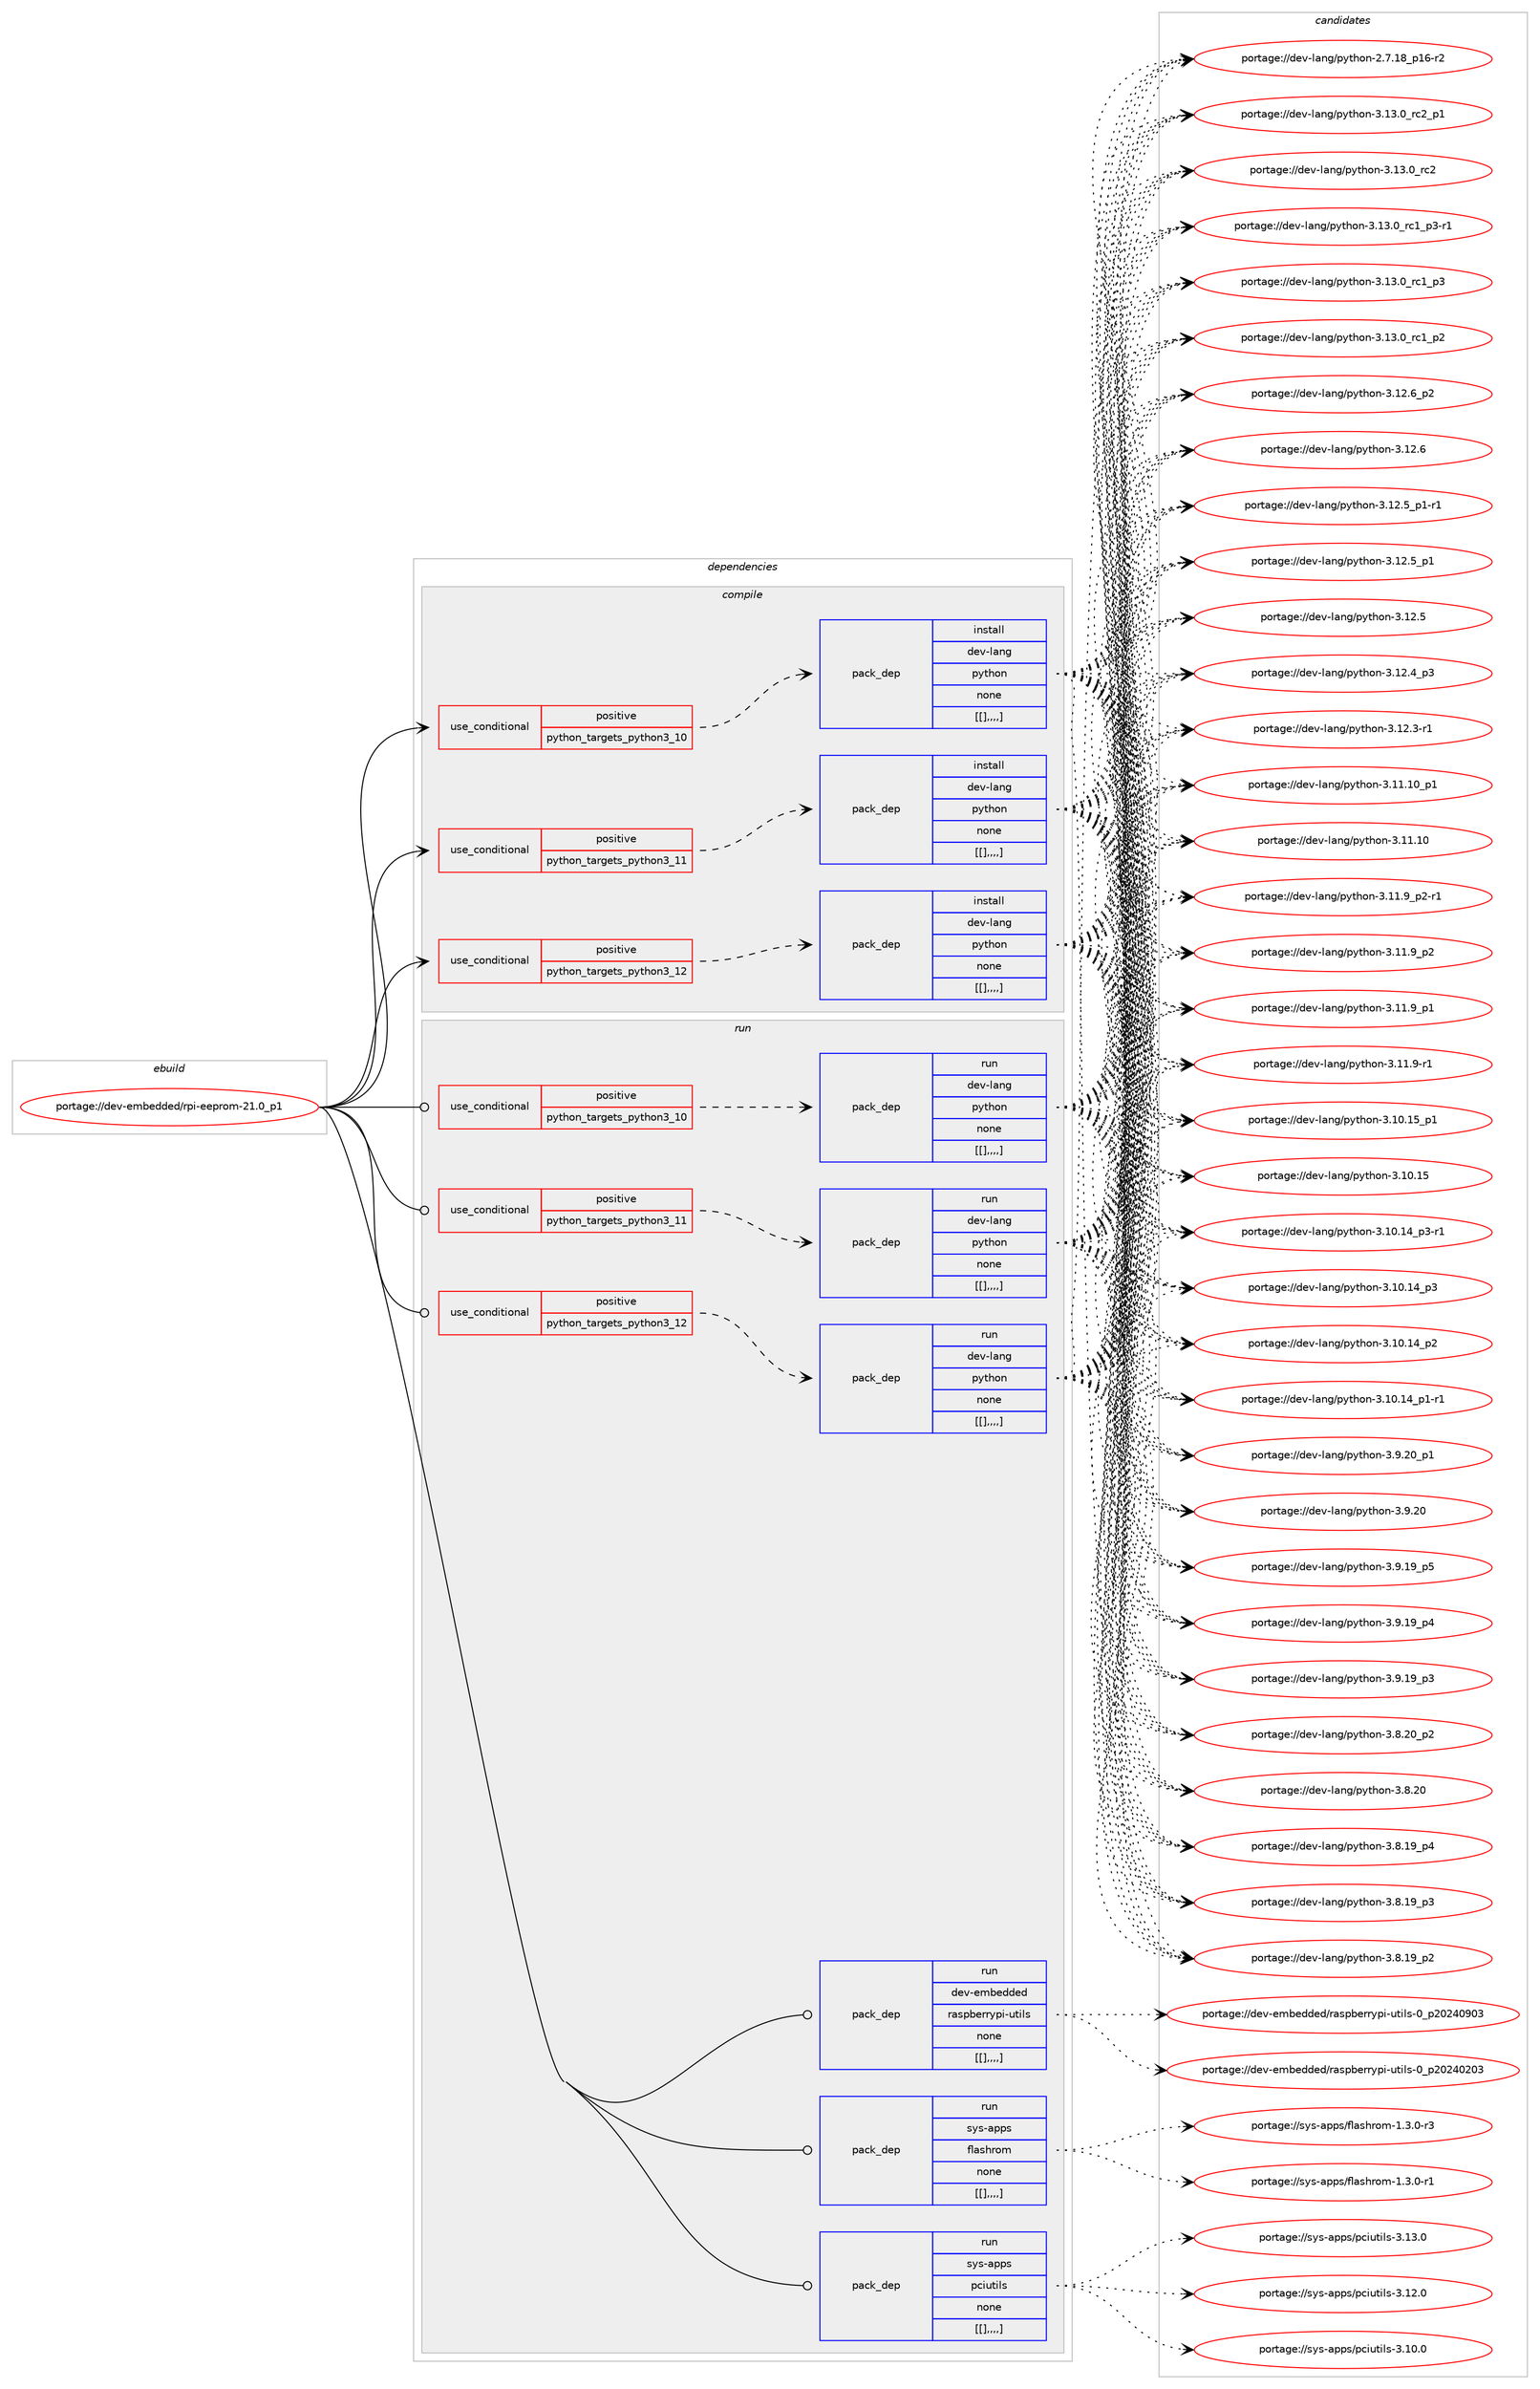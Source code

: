 digraph prolog {

# *************
# Graph options
# *************

newrank=true;
concentrate=true;
compound=true;
graph [rankdir=LR,fontname=Helvetica,fontsize=10,ranksep=1.5];#, ranksep=2.5, nodesep=0.2];
edge  [arrowhead=vee];
node  [fontname=Helvetica,fontsize=10];

# **********
# The ebuild
# **********

subgraph cluster_leftcol {
color=gray;
label=<<i>ebuild</i>>;
id [label="portage://dev-embedded/rpi-eeprom-21.0_p1", color=red, width=4, href="../dev-embedded/rpi-eeprom-21.0_p1.svg"];
}

# ****************
# The dependencies
# ****************

subgraph cluster_midcol {
color=gray;
label=<<i>dependencies</i>>;
subgraph cluster_compile {
fillcolor="#eeeeee";
style=filled;
label=<<i>compile</i>>;
subgraph cond20198 {
dependency74151 [label=<<TABLE BORDER="0" CELLBORDER="1" CELLSPACING="0" CELLPADDING="4"><TR><TD ROWSPAN="3" CELLPADDING="10">use_conditional</TD></TR><TR><TD>positive</TD></TR><TR><TD>python_targets_python3_10</TD></TR></TABLE>>, shape=none, color=red];
subgraph pack53009 {
dependency74152 [label=<<TABLE BORDER="0" CELLBORDER="1" CELLSPACING="0" CELLPADDING="4" WIDTH="220"><TR><TD ROWSPAN="6" CELLPADDING="30">pack_dep</TD></TR><TR><TD WIDTH="110">install</TD></TR><TR><TD>dev-lang</TD></TR><TR><TD>python</TD></TR><TR><TD>none</TD></TR><TR><TD>[[],,,,]</TD></TR></TABLE>>, shape=none, color=blue];
}
dependency74151:e -> dependency74152:w [weight=20,style="dashed",arrowhead="vee"];
}
id:e -> dependency74151:w [weight=20,style="solid",arrowhead="vee"];
subgraph cond20199 {
dependency74153 [label=<<TABLE BORDER="0" CELLBORDER="1" CELLSPACING="0" CELLPADDING="4"><TR><TD ROWSPAN="3" CELLPADDING="10">use_conditional</TD></TR><TR><TD>positive</TD></TR><TR><TD>python_targets_python3_11</TD></TR></TABLE>>, shape=none, color=red];
subgraph pack53010 {
dependency74154 [label=<<TABLE BORDER="0" CELLBORDER="1" CELLSPACING="0" CELLPADDING="4" WIDTH="220"><TR><TD ROWSPAN="6" CELLPADDING="30">pack_dep</TD></TR><TR><TD WIDTH="110">install</TD></TR><TR><TD>dev-lang</TD></TR><TR><TD>python</TD></TR><TR><TD>none</TD></TR><TR><TD>[[],,,,]</TD></TR></TABLE>>, shape=none, color=blue];
}
dependency74153:e -> dependency74154:w [weight=20,style="dashed",arrowhead="vee"];
}
id:e -> dependency74153:w [weight=20,style="solid",arrowhead="vee"];
subgraph cond20200 {
dependency74155 [label=<<TABLE BORDER="0" CELLBORDER="1" CELLSPACING="0" CELLPADDING="4"><TR><TD ROWSPAN="3" CELLPADDING="10">use_conditional</TD></TR><TR><TD>positive</TD></TR><TR><TD>python_targets_python3_12</TD></TR></TABLE>>, shape=none, color=red];
subgraph pack53011 {
dependency74156 [label=<<TABLE BORDER="0" CELLBORDER="1" CELLSPACING="0" CELLPADDING="4" WIDTH="220"><TR><TD ROWSPAN="6" CELLPADDING="30">pack_dep</TD></TR><TR><TD WIDTH="110">install</TD></TR><TR><TD>dev-lang</TD></TR><TR><TD>python</TD></TR><TR><TD>none</TD></TR><TR><TD>[[],,,,]</TD></TR></TABLE>>, shape=none, color=blue];
}
dependency74155:e -> dependency74156:w [weight=20,style="dashed",arrowhead="vee"];
}
id:e -> dependency74155:w [weight=20,style="solid",arrowhead="vee"];
}
subgraph cluster_compileandrun {
fillcolor="#eeeeee";
style=filled;
label=<<i>compile and run</i>>;
}
subgraph cluster_run {
fillcolor="#eeeeee";
style=filled;
label=<<i>run</i>>;
subgraph cond20201 {
dependency74157 [label=<<TABLE BORDER="0" CELLBORDER="1" CELLSPACING="0" CELLPADDING="4"><TR><TD ROWSPAN="3" CELLPADDING="10">use_conditional</TD></TR><TR><TD>positive</TD></TR><TR><TD>python_targets_python3_10</TD></TR></TABLE>>, shape=none, color=red];
subgraph pack53012 {
dependency74158 [label=<<TABLE BORDER="0" CELLBORDER="1" CELLSPACING="0" CELLPADDING="4" WIDTH="220"><TR><TD ROWSPAN="6" CELLPADDING="30">pack_dep</TD></TR><TR><TD WIDTH="110">run</TD></TR><TR><TD>dev-lang</TD></TR><TR><TD>python</TD></TR><TR><TD>none</TD></TR><TR><TD>[[],,,,]</TD></TR></TABLE>>, shape=none, color=blue];
}
dependency74157:e -> dependency74158:w [weight=20,style="dashed",arrowhead="vee"];
}
id:e -> dependency74157:w [weight=20,style="solid",arrowhead="odot"];
subgraph cond20202 {
dependency74159 [label=<<TABLE BORDER="0" CELLBORDER="1" CELLSPACING="0" CELLPADDING="4"><TR><TD ROWSPAN="3" CELLPADDING="10">use_conditional</TD></TR><TR><TD>positive</TD></TR><TR><TD>python_targets_python3_11</TD></TR></TABLE>>, shape=none, color=red];
subgraph pack53013 {
dependency74160 [label=<<TABLE BORDER="0" CELLBORDER="1" CELLSPACING="0" CELLPADDING="4" WIDTH="220"><TR><TD ROWSPAN="6" CELLPADDING="30">pack_dep</TD></TR><TR><TD WIDTH="110">run</TD></TR><TR><TD>dev-lang</TD></TR><TR><TD>python</TD></TR><TR><TD>none</TD></TR><TR><TD>[[],,,,]</TD></TR></TABLE>>, shape=none, color=blue];
}
dependency74159:e -> dependency74160:w [weight=20,style="dashed",arrowhead="vee"];
}
id:e -> dependency74159:w [weight=20,style="solid",arrowhead="odot"];
subgraph cond20203 {
dependency74161 [label=<<TABLE BORDER="0" CELLBORDER="1" CELLSPACING="0" CELLPADDING="4"><TR><TD ROWSPAN="3" CELLPADDING="10">use_conditional</TD></TR><TR><TD>positive</TD></TR><TR><TD>python_targets_python3_12</TD></TR></TABLE>>, shape=none, color=red];
subgraph pack53014 {
dependency74162 [label=<<TABLE BORDER="0" CELLBORDER="1" CELLSPACING="0" CELLPADDING="4" WIDTH="220"><TR><TD ROWSPAN="6" CELLPADDING="30">pack_dep</TD></TR><TR><TD WIDTH="110">run</TD></TR><TR><TD>dev-lang</TD></TR><TR><TD>python</TD></TR><TR><TD>none</TD></TR><TR><TD>[[],,,,]</TD></TR></TABLE>>, shape=none, color=blue];
}
dependency74161:e -> dependency74162:w [weight=20,style="dashed",arrowhead="vee"];
}
id:e -> dependency74161:w [weight=20,style="solid",arrowhead="odot"];
subgraph pack53015 {
dependency74163 [label=<<TABLE BORDER="0" CELLBORDER="1" CELLSPACING="0" CELLPADDING="4" WIDTH="220"><TR><TD ROWSPAN="6" CELLPADDING="30">pack_dep</TD></TR><TR><TD WIDTH="110">run</TD></TR><TR><TD>dev-embedded</TD></TR><TR><TD>raspberrypi-utils</TD></TR><TR><TD>none</TD></TR><TR><TD>[[],,,,]</TD></TR></TABLE>>, shape=none, color=blue];
}
id:e -> dependency74163:w [weight=20,style="solid",arrowhead="odot"];
subgraph pack53016 {
dependency74164 [label=<<TABLE BORDER="0" CELLBORDER="1" CELLSPACING="0" CELLPADDING="4" WIDTH="220"><TR><TD ROWSPAN="6" CELLPADDING="30">pack_dep</TD></TR><TR><TD WIDTH="110">run</TD></TR><TR><TD>sys-apps</TD></TR><TR><TD>flashrom</TD></TR><TR><TD>none</TD></TR><TR><TD>[[],,,,]</TD></TR></TABLE>>, shape=none, color=blue];
}
id:e -> dependency74164:w [weight=20,style="solid",arrowhead="odot"];
subgraph pack53017 {
dependency74165 [label=<<TABLE BORDER="0" CELLBORDER="1" CELLSPACING="0" CELLPADDING="4" WIDTH="220"><TR><TD ROWSPAN="6" CELLPADDING="30">pack_dep</TD></TR><TR><TD WIDTH="110">run</TD></TR><TR><TD>sys-apps</TD></TR><TR><TD>pciutils</TD></TR><TR><TD>none</TD></TR><TR><TD>[[],,,,]</TD></TR></TABLE>>, shape=none, color=blue];
}
id:e -> dependency74165:w [weight=20,style="solid",arrowhead="odot"];
}
}

# **************
# The candidates
# **************

subgraph cluster_choices {
rank=same;
color=gray;
label=<<i>candidates</i>>;

subgraph choice53009 {
color=black;
nodesep=1;
choice100101118451089711010347112121116104111110455146495146489511499509511249 [label="portage://dev-lang/python-3.13.0_rc2_p1", color=red, width=4,href="../dev-lang/python-3.13.0_rc2_p1.svg"];
choice10010111845108971101034711212111610411111045514649514648951149950 [label="portage://dev-lang/python-3.13.0_rc2", color=red, width=4,href="../dev-lang/python-3.13.0_rc2.svg"];
choice1001011184510897110103471121211161041111104551464951464895114994995112514511449 [label="portage://dev-lang/python-3.13.0_rc1_p3-r1", color=red, width=4,href="../dev-lang/python-3.13.0_rc1_p3-r1.svg"];
choice100101118451089711010347112121116104111110455146495146489511499499511251 [label="portage://dev-lang/python-3.13.0_rc1_p3", color=red, width=4,href="../dev-lang/python-3.13.0_rc1_p3.svg"];
choice100101118451089711010347112121116104111110455146495146489511499499511250 [label="portage://dev-lang/python-3.13.0_rc1_p2", color=red, width=4,href="../dev-lang/python-3.13.0_rc1_p2.svg"];
choice100101118451089711010347112121116104111110455146495046549511250 [label="portage://dev-lang/python-3.12.6_p2", color=red, width=4,href="../dev-lang/python-3.12.6_p2.svg"];
choice10010111845108971101034711212111610411111045514649504654 [label="portage://dev-lang/python-3.12.6", color=red, width=4,href="../dev-lang/python-3.12.6.svg"];
choice1001011184510897110103471121211161041111104551464950465395112494511449 [label="portage://dev-lang/python-3.12.5_p1-r1", color=red, width=4,href="../dev-lang/python-3.12.5_p1-r1.svg"];
choice100101118451089711010347112121116104111110455146495046539511249 [label="portage://dev-lang/python-3.12.5_p1", color=red, width=4,href="../dev-lang/python-3.12.5_p1.svg"];
choice10010111845108971101034711212111610411111045514649504653 [label="portage://dev-lang/python-3.12.5", color=red, width=4,href="../dev-lang/python-3.12.5.svg"];
choice100101118451089711010347112121116104111110455146495046529511251 [label="portage://dev-lang/python-3.12.4_p3", color=red, width=4,href="../dev-lang/python-3.12.4_p3.svg"];
choice100101118451089711010347112121116104111110455146495046514511449 [label="portage://dev-lang/python-3.12.3-r1", color=red, width=4,href="../dev-lang/python-3.12.3-r1.svg"];
choice10010111845108971101034711212111610411111045514649494649489511249 [label="portage://dev-lang/python-3.11.10_p1", color=red, width=4,href="../dev-lang/python-3.11.10_p1.svg"];
choice1001011184510897110103471121211161041111104551464949464948 [label="portage://dev-lang/python-3.11.10", color=red, width=4,href="../dev-lang/python-3.11.10.svg"];
choice1001011184510897110103471121211161041111104551464949465795112504511449 [label="portage://dev-lang/python-3.11.9_p2-r1", color=red, width=4,href="../dev-lang/python-3.11.9_p2-r1.svg"];
choice100101118451089711010347112121116104111110455146494946579511250 [label="portage://dev-lang/python-3.11.9_p2", color=red, width=4,href="../dev-lang/python-3.11.9_p2.svg"];
choice100101118451089711010347112121116104111110455146494946579511249 [label="portage://dev-lang/python-3.11.9_p1", color=red, width=4,href="../dev-lang/python-3.11.9_p1.svg"];
choice100101118451089711010347112121116104111110455146494946574511449 [label="portage://dev-lang/python-3.11.9-r1", color=red, width=4,href="../dev-lang/python-3.11.9-r1.svg"];
choice10010111845108971101034711212111610411111045514649484649539511249 [label="portage://dev-lang/python-3.10.15_p1", color=red, width=4,href="../dev-lang/python-3.10.15_p1.svg"];
choice1001011184510897110103471121211161041111104551464948464953 [label="portage://dev-lang/python-3.10.15", color=red, width=4,href="../dev-lang/python-3.10.15.svg"];
choice100101118451089711010347112121116104111110455146494846495295112514511449 [label="portage://dev-lang/python-3.10.14_p3-r1", color=red, width=4,href="../dev-lang/python-3.10.14_p3-r1.svg"];
choice10010111845108971101034711212111610411111045514649484649529511251 [label="portage://dev-lang/python-3.10.14_p3", color=red, width=4,href="../dev-lang/python-3.10.14_p3.svg"];
choice10010111845108971101034711212111610411111045514649484649529511250 [label="portage://dev-lang/python-3.10.14_p2", color=red, width=4,href="../dev-lang/python-3.10.14_p2.svg"];
choice100101118451089711010347112121116104111110455146494846495295112494511449 [label="portage://dev-lang/python-3.10.14_p1-r1", color=red, width=4,href="../dev-lang/python-3.10.14_p1-r1.svg"];
choice100101118451089711010347112121116104111110455146574650489511249 [label="portage://dev-lang/python-3.9.20_p1", color=red, width=4,href="../dev-lang/python-3.9.20_p1.svg"];
choice10010111845108971101034711212111610411111045514657465048 [label="portage://dev-lang/python-3.9.20", color=red, width=4,href="../dev-lang/python-3.9.20.svg"];
choice100101118451089711010347112121116104111110455146574649579511253 [label="portage://dev-lang/python-3.9.19_p5", color=red, width=4,href="../dev-lang/python-3.9.19_p5.svg"];
choice100101118451089711010347112121116104111110455146574649579511252 [label="portage://dev-lang/python-3.9.19_p4", color=red, width=4,href="../dev-lang/python-3.9.19_p4.svg"];
choice100101118451089711010347112121116104111110455146574649579511251 [label="portage://dev-lang/python-3.9.19_p3", color=red, width=4,href="../dev-lang/python-3.9.19_p3.svg"];
choice100101118451089711010347112121116104111110455146564650489511250 [label="portage://dev-lang/python-3.8.20_p2", color=red, width=4,href="../dev-lang/python-3.8.20_p2.svg"];
choice10010111845108971101034711212111610411111045514656465048 [label="portage://dev-lang/python-3.8.20", color=red, width=4,href="../dev-lang/python-3.8.20.svg"];
choice100101118451089711010347112121116104111110455146564649579511252 [label="portage://dev-lang/python-3.8.19_p4", color=red, width=4,href="../dev-lang/python-3.8.19_p4.svg"];
choice100101118451089711010347112121116104111110455146564649579511251 [label="portage://dev-lang/python-3.8.19_p3", color=red, width=4,href="../dev-lang/python-3.8.19_p3.svg"];
choice100101118451089711010347112121116104111110455146564649579511250 [label="portage://dev-lang/python-3.8.19_p2", color=red, width=4,href="../dev-lang/python-3.8.19_p2.svg"];
choice100101118451089711010347112121116104111110455046554649569511249544511450 [label="portage://dev-lang/python-2.7.18_p16-r2", color=red, width=4,href="../dev-lang/python-2.7.18_p16-r2.svg"];
dependency74152:e -> choice100101118451089711010347112121116104111110455146495146489511499509511249:w [style=dotted,weight="100"];
dependency74152:e -> choice10010111845108971101034711212111610411111045514649514648951149950:w [style=dotted,weight="100"];
dependency74152:e -> choice1001011184510897110103471121211161041111104551464951464895114994995112514511449:w [style=dotted,weight="100"];
dependency74152:e -> choice100101118451089711010347112121116104111110455146495146489511499499511251:w [style=dotted,weight="100"];
dependency74152:e -> choice100101118451089711010347112121116104111110455146495146489511499499511250:w [style=dotted,weight="100"];
dependency74152:e -> choice100101118451089711010347112121116104111110455146495046549511250:w [style=dotted,weight="100"];
dependency74152:e -> choice10010111845108971101034711212111610411111045514649504654:w [style=dotted,weight="100"];
dependency74152:e -> choice1001011184510897110103471121211161041111104551464950465395112494511449:w [style=dotted,weight="100"];
dependency74152:e -> choice100101118451089711010347112121116104111110455146495046539511249:w [style=dotted,weight="100"];
dependency74152:e -> choice10010111845108971101034711212111610411111045514649504653:w [style=dotted,weight="100"];
dependency74152:e -> choice100101118451089711010347112121116104111110455146495046529511251:w [style=dotted,weight="100"];
dependency74152:e -> choice100101118451089711010347112121116104111110455146495046514511449:w [style=dotted,weight="100"];
dependency74152:e -> choice10010111845108971101034711212111610411111045514649494649489511249:w [style=dotted,weight="100"];
dependency74152:e -> choice1001011184510897110103471121211161041111104551464949464948:w [style=dotted,weight="100"];
dependency74152:e -> choice1001011184510897110103471121211161041111104551464949465795112504511449:w [style=dotted,weight="100"];
dependency74152:e -> choice100101118451089711010347112121116104111110455146494946579511250:w [style=dotted,weight="100"];
dependency74152:e -> choice100101118451089711010347112121116104111110455146494946579511249:w [style=dotted,weight="100"];
dependency74152:e -> choice100101118451089711010347112121116104111110455146494946574511449:w [style=dotted,weight="100"];
dependency74152:e -> choice10010111845108971101034711212111610411111045514649484649539511249:w [style=dotted,weight="100"];
dependency74152:e -> choice1001011184510897110103471121211161041111104551464948464953:w [style=dotted,weight="100"];
dependency74152:e -> choice100101118451089711010347112121116104111110455146494846495295112514511449:w [style=dotted,weight="100"];
dependency74152:e -> choice10010111845108971101034711212111610411111045514649484649529511251:w [style=dotted,weight="100"];
dependency74152:e -> choice10010111845108971101034711212111610411111045514649484649529511250:w [style=dotted,weight="100"];
dependency74152:e -> choice100101118451089711010347112121116104111110455146494846495295112494511449:w [style=dotted,weight="100"];
dependency74152:e -> choice100101118451089711010347112121116104111110455146574650489511249:w [style=dotted,weight="100"];
dependency74152:e -> choice10010111845108971101034711212111610411111045514657465048:w [style=dotted,weight="100"];
dependency74152:e -> choice100101118451089711010347112121116104111110455146574649579511253:w [style=dotted,weight="100"];
dependency74152:e -> choice100101118451089711010347112121116104111110455146574649579511252:w [style=dotted,weight="100"];
dependency74152:e -> choice100101118451089711010347112121116104111110455146574649579511251:w [style=dotted,weight="100"];
dependency74152:e -> choice100101118451089711010347112121116104111110455146564650489511250:w [style=dotted,weight="100"];
dependency74152:e -> choice10010111845108971101034711212111610411111045514656465048:w [style=dotted,weight="100"];
dependency74152:e -> choice100101118451089711010347112121116104111110455146564649579511252:w [style=dotted,weight="100"];
dependency74152:e -> choice100101118451089711010347112121116104111110455146564649579511251:w [style=dotted,weight="100"];
dependency74152:e -> choice100101118451089711010347112121116104111110455146564649579511250:w [style=dotted,weight="100"];
dependency74152:e -> choice100101118451089711010347112121116104111110455046554649569511249544511450:w [style=dotted,weight="100"];
}
subgraph choice53010 {
color=black;
nodesep=1;
choice100101118451089711010347112121116104111110455146495146489511499509511249 [label="portage://dev-lang/python-3.13.0_rc2_p1", color=red, width=4,href="../dev-lang/python-3.13.0_rc2_p1.svg"];
choice10010111845108971101034711212111610411111045514649514648951149950 [label="portage://dev-lang/python-3.13.0_rc2", color=red, width=4,href="../dev-lang/python-3.13.0_rc2.svg"];
choice1001011184510897110103471121211161041111104551464951464895114994995112514511449 [label="portage://dev-lang/python-3.13.0_rc1_p3-r1", color=red, width=4,href="../dev-lang/python-3.13.0_rc1_p3-r1.svg"];
choice100101118451089711010347112121116104111110455146495146489511499499511251 [label="portage://dev-lang/python-3.13.0_rc1_p3", color=red, width=4,href="../dev-lang/python-3.13.0_rc1_p3.svg"];
choice100101118451089711010347112121116104111110455146495146489511499499511250 [label="portage://dev-lang/python-3.13.0_rc1_p2", color=red, width=4,href="../dev-lang/python-3.13.0_rc1_p2.svg"];
choice100101118451089711010347112121116104111110455146495046549511250 [label="portage://dev-lang/python-3.12.6_p2", color=red, width=4,href="../dev-lang/python-3.12.6_p2.svg"];
choice10010111845108971101034711212111610411111045514649504654 [label="portage://dev-lang/python-3.12.6", color=red, width=4,href="../dev-lang/python-3.12.6.svg"];
choice1001011184510897110103471121211161041111104551464950465395112494511449 [label="portage://dev-lang/python-3.12.5_p1-r1", color=red, width=4,href="../dev-lang/python-3.12.5_p1-r1.svg"];
choice100101118451089711010347112121116104111110455146495046539511249 [label="portage://dev-lang/python-3.12.5_p1", color=red, width=4,href="../dev-lang/python-3.12.5_p1.svg"];
choice10010111845108971101034711212111610411111045514649504653 [label="portage://dev-lang/python-3.12.5", color=red, width=4,href="../dev-lang/python-3.12.5.svg"];
choice100101118451089711010347112121116104111110455146495046529511251 [label="portage://dev-lang/python-3.12.4_p3", color=red, width=4,href="../dev-lang/python-3.12.4_p3.svg"];
choice100101118451089711010347112121116104111110455146495046514511449 [label="portage://dev-lang/python-3.12.3-r1", color=red, width=4,href="../dev-lang/python-3.12.3-r1.svg"];
choice10010111845108971101034711212111610411111045514649494649489511249 [label="portage://dev-lang/python-3.11.10_p1", color=red, width=4,href="../dev-lang/python-3.11.10_p1.svg"];
choice1001011184510897110103471121211161041111104551464949464948 [label="portage://dev-lang/python-3.11.10", color=red, width=4,href="../dev-lang/python-3.11.10.svg"];
choice1001011184510897110103471121211161041111104551464949465795112504511449 [label="portage://dev-lang/python-3.11.9_p2-r1", color=red, width=4,href="../dev-lang/python-3.11.9_p2-r1.svg"];
choice100101118451089711010347112121116104111110455146494946579511250 [label="portage://dev-lang/python-3.11.9_p2", color=red, width=4,href="../dev-lang/python-3.11.9_p2.svg"];
choice100101118451089711010347112121116104111110455146494946579511249 [label="portage://dev-lang/python-3.11.9_p1", color=red, width=4,href="../dev-lang/python-3.11.9_p1.svg"];
choice100101118451089711010347112121116104111110455146494946574511449 [label="portage://dev-lang/python-3.11.9-r1", color=red, width=4,href="../dev-lang/python-3.11.9-r1.svg"];
choice10010111845108971101034711212111610411111045514649484649539511249 [label="portage://dev-lang/python-3.10.15_p1", color=red, width=4,href="../dev-lang/python-3.10.15_p1.svg"];
choice1001011184510897110103471121211161041111104551464948464953 [label="portage://dev-lang/python-3.10.15", color=red, width=4,href="../dev-lang/python-3.10.15.svg"];
choice100101118451089711010347112121116104111110455146494846495295112514511449 [label="portage://dev-lang/python-3.10.14_p3-r1", color=red, width=4,href="../dev-lang/python-3.10.14_p3-r1.svg"];
choice10010111845108971101034711212111610411111045514649484649529511251 [label="portage://dev-lang/python-3.10.14_p3", color=red, width=4,href="../dev-lang/python-3.10.14_p3.svg"];
choice10010111845108971101034711212111610411111045514649484649529511250 [label="portage://dev-lang/python-3.10.14_p2", color=red, width=4,href="../dev-lang/python-3.10.14_p2.svg"];
choice100101118451089711010347112121116104111110455146494846495295112494511449 [label="portage://dev-lang/python-3.10.14_p1-r1", color=red, width=4,href="../dev-lang/python-3.10.14_p1-r1.svg"];
choice100101118451089711010347112121116104111110455146574650489511249 [label="portage://dev-lang/python-3.9.20_p1", color=red, width=4,href="../dev-lang/python-3.9.20_p1.svg"];
choice10010111845108971101034711212111610411111045514657465048 [label="portage://dev-lang/python-3.9.20", color=red, width=4,href="../dev-lang/python-3.9.20.svg"];
choice100101118451089711010347112121116104111110455146574649579511253 [label="portage://dev-lang/python-3.9.19_p5", color=red, width=4,href="../dev-lang/python-3.9.19_p5.svg"];
choice100101118451089711010347112121116104111110455146574649579511252 [label="portage://dev-lang/python-3.9.19_p4", color=red, width=4,href="../dev-lang/python-3.9.19_p4.svg"];
choice100101118451089711010347112121116104111110455146574649579511251 [label="portage://dev-lang/python-3.9.19_p3", color=red, width=4,href="../dev-lang/python-3.9.19_p3.svg"];
choice100101118451089711010347112121116104111110455146564650489511250 [label="portage://dev-lang/python-3.8.20_p2", color=red, width=4,href="../dev-lang/python-3.8.20_p2.svg"];
choice10010111845108971101034711212111610411111045514656465048 [label="portage://dev-lang/python-3.8.20", color=red, width=4,href="../dev-lang/python-3.8.20.svg"];
choice100101118451089711010347112121116104111110455146564649579511252 [label="portage://dev-lang/python-3.8.19_p4", color=red, width=4,href="../dev-lang/python-3.8.19_p4.svg"];
choice100101118451089711010347112121116104111110455146564649579511251 [label="portage://dev-lang/python-3.8.19_p3", color=red, width=4,href="../dev-lang/python-3.8.19_p3.svg"];
choice100101118451089711010347112121116104111110455146564649579511250 [label="portage://dev-lang/python-3.8.19_p2", color=red, width=4,href="../dev-lang/python-3.8.19_p2.svg"];
choice100101118451089711010347112121116104111110455046554649569511249544511450 [label="portage://dev-lang/python-2.7.18_p16-r2", color=red, width=4,href="../dev-lang/python-2.7.18_p16-r2.svg"];
dependency74154:e -> choice100101118451089711010347112121116104111110455146495146489511499509511249:w [style=dotted,weight="100"];
dependency74154:e -> choice10010111845108971101034711212111610411111045514649514648951149950:w [style=dotted,weight="100"];
dependency74154:e -> choice1001011184510897110103471121211161041111104551464951464895114994995112514511449:w [style=dotted,weight="100"];
dependency74154:e -> choice100101118451089711010347112121116104111110455146495146489511499499511251:w [style=dotted,weight="100"];
dependency74154:e -> choice100101118451089711010347112121116104111110455146495146489511499499511250:w [style=dotted,weight="100"];
dependency74154:e -> choice100101118451089711010347112121116104111110455146495046549511250:w [style=dotted,weight="100"];
dependency74154:e -> choice10010111845108971101034711212111610411111045514649504654:w [style=dotted,weight="100"];
dependency74154:e -> choice1001011184510897110103471121211161041111104551464950465395112494511449:w [style=dotted,weight="100"];
dependency74154:e -> choice100101118451089711010347112121116104111110455146495046539511249:w [style=dotted,weight="100"];
dependency74154:e -> choice10010111845108971101034711212111610411111045514649504653:w [style=dotted,weight="100"];
dependency74154:e -> choice100101118451089711010347112121116104111110455146495046529511251:w [style=dotted,weight="100"];
dependency74154:e -> choice100101118451089711010347112121116104111110455146495046514511449:w [style=dotted,weight="100"];
dependency74154:e -> choice10010111845108971101034711212111610411111045514649494649489511249:w [style=dotted,weight="100"];
dependency74154:e -> choice1001011184510897110103471121211161041111104551464949464948:w [style=dotted,weight="100"];
dependency74154:e -> choice1001011184510897110103471121211161041111104551464949465795112504511449:w [style=dotted,weight="100"];
dependency74154:e -> choice100101118451089711010347112121116104111110455146494946579511250:w [style=dotted,weight="100"];
dependency74154:e -> choice100101118451089711010347112121116104111110455146494946579511249:w [style=dotted,weight="100"];
dependency74154:e -> choice100101118451089711010347112121116104111110455146494946574511449:w [style=dotted,weight="100"];
dependency74154:e -> choice10010111845108971101034711212111610411111045514649484649539511249:w [style=dotted,weight="100"];
dependency74154:e -> choice1001011184510897110103471121211161041111104551464948464953:w [style=dotted,weight="100"];
dependency74154:e -> choice100101118451089711010347112121116104111110455146494846495295112514511449:w [style=dotted,weight="100"];
dependency74154:e -> choice10010111845108971101034711212111610411111045514649484649529511251:w [style=dotted,weight="100"];
dependency74154:e -> choice10010111845108971101034711212111610411111045514649484649529511250:w [style=dotted,weight="100"];
dependency74154:e -> choice100101118451089711010347112121116104111110455146494846495295112494511449:w [style=dotted,weight="100"];
dependency74154:e -> choice100101118451089711010347112121116104111110455146574650489511249:w [style=dotted,weight="100"];
dependency74154:e -> choice10010111845108971101034711212111610411111045514657465048:w [style=dotted,weight="100"];
dependency74154:e -> choice100101118451089711010347112121116104111110455146574649579511253:w [style=dotted,weight="100"];
dependency74154:e -> choice100101118451089711010347112121116104111110455146574649579511252:w [style=dotted,weight="100"];
dependency74154:e -> choice100101118451089711010347112121116104111110455146574649579511251:w [style=dotted,weight="100"];
dependency74154:e -> choice100101118451089711010347112121116104111110455146564650489511250:w [style=dotted,weight="100"];
dependency74154:e -> choice10010111845108971101034711212111610411111045514656465048:w [style=dotted,weight="100"];
dependency74154:e -> choice100101118451089711010347112121116104111110455146564649579511252:w [style=dotted,weight="100"];
dependency74154:e -> choice100101118451089711010347112121116104111110455146564649579511251:w [style=dotted,weight="100"];
dependency74154:e -> choice100101118451089711010347112121116104111110455146564649579511250:w [style=dotted,weight="100"];
dependency74154:e -> choice100101118451089711010347112121116104111110455046554649569511249544511450:w [style=dotted,weight="100"];
}
subgraph choice53011 {
color=black;
nodesep=1;
choice100101118451089711010347112121116104111110455146495146489511499509511249 [label="portage://dev-lang/python-3.13.0_rc2_p1", color=red, width=4,href="../dev-lang/python-3.13.0_rc2_p1.svg"];
choice10010111845108971101034711212111610411111045514649514648951149950 [label="portage://dev-lang/python-3.13.0_rc2", color=red, width=4,href="../dev-lang/python-3.13.0_rc2.svg"];
choice1001011184510897110103471121211161041111104551464951464895114994995112514511449 [label="portage://dev-lang/python-3.13.0_rc1_p3-r1", color=red, width=4,href="../dev-lang/python-3.13.0_rc1_p3-r1.svg"];
choice100101118451089711010347112121116104111110455146495146489511499499511251 [label="portage://dev-lang/python-3.13.0_rc1_p3", color=red, width=4,href="../dev-lang/python-3.13.0_rc1_p3.svg"];
choice100101118451089711010347112121116104111110455146495146489511499499511250 [label="portage://dev-lang/python-3.13.0_rc1_p2", color=red, width=4,href="../dev-lang/python-3.13.0_rc1_p2.svg"];
choice100101118451089711010347112121116104111110455146495046549511250 [label="portage://dev-lang/python-3.12.6_p2", color=red, width=4,href="../dev-lang/python-3.12.6_p2.svg"];
choice10010111845108971101034711212111610411111045514649504654 [label="portage://dev-lang/python-3.12.6", color=red, width=4,href="../dev-lang/python-3.12.6.svg"];
choice1001011184510897110103471121211161041111104551464950465395112494511449 [label="portage://dev-lang/python-3.12.5_p1-r1", color=red, width=4,href="../dev-lang/python-3.12.5_p1-r1.svg"];
choice100101118451089711010347112121116104111110455146495046539511249 [label="portage://dev-lang/python-3.12.5_p1", color=red, width=4,href="../dev-lang/python-3.12.5_p1.svg"];
choice10010111845108971101034711212111610411111045514649504653 [label="portage://dev-lang/python-3.12.5", color=red, width=4,href="../dev-lang/python-3.12.5.svg"];
choice100101118451089711010347112121116104111110455146495046529511251 [label="portage://dev-lang/python-3.12.4_p3", color=red, width=4,href="../dev-lang/python-3.12.4_p3.svg"];
choice100101118451089711010347112121116104111110455146495046514511449 [label="portage://dev-lang/python-3.12.3-r1", color=red, width=4,href="../dev-lang/python-3.12.3-r1.svg"];
choice10010111845108971101034711212111610411111045514649494649489511249 [label="portage://dev-lang/python-3.11.10_p1", color=red, width=4,href="../dev-lang/python-3.11.10_p1.svg"];
choice1001011184510897110103471121211161041111104551464949464948 [label="portage://dev-lang/python-3.11.10", color=red, width=4,href="../dev-lang/python-3.11.10.svg"];
choice1001011184510897110103471121211161041111104551464949465795112504511449 [label="portage://dev-lang/python-3.11.9_p2-r1", color=red, width=4,href="../dev-lang/python-3.11.9_p2-r1.svg"];
choice100101118451089711010347112121116104111110455146494946579511250 [label="portage://dev-lang/python-3.11.9_p2", color=red, width=4,href="../dev-lang/python-3.11.9_p2.svg"];
choice100101118451089711010347112121116104111110455146494946579511249 [label="portage://dev-lang/python-3.11.9_p1", color=red, width=4,href="../dev-lang/python-3.11.9_p1.svg"];
choice100101118451089711010347112121116104111110455146494946574511449 [label="portage://dev-lang/python-3.11.9-r1", color=red, width=4,href="../dev-lang/python-3.11.9-r1.svg"];
choice10010111845108971101034711212111610411111045514649484649539511249 [label="portage://dev-lang/python-3.10.15_p1", color=red, width=4,href="../dev-lang/python-3.10.15_p1.svg"];
choice1001011184510897110103471121211161041111104551464948464953 [label="portage://dev-lang/python-3.10.15", color=red, width=4,href="../dev-lang/python-3.10.15.svg"];
choice100101118451089711010347112121116104111110455146494846495295112514511449 [label="portage://dev-lang/python-3.10.14_p3-r1", color=red, width=4,href="../dev-lang/python-3.10.14_p3-r1.svg"];
choice10010111845108971101034711212111610411111045514649484649529511251 [label="portage://dev-lang/python-3.10.14_p3", color=red, width=4,href="../dev-lang/python-3.10.14_p3.svg"];
choice10010111845108971101034711212111610411111045514649484649529511250 [label="portage://dev-lang/python-3.10.14_p2", color=red, width=4,href="../dev-lang/python-3.10.14_p2.svg"];
choice100101118451089711010347112121116104111110455146494846495295112494511449 [label="portage://dev-lang/python-3.10.14_p1-r1", color=red, width=4,href="../dev-lang/python-3.10.14_p1-r1.svg"];
choice100101118451089711010347112121116104111110455146574650489511249 [label="portage://dev-lang/python-3.9.20_p1", color=red, width=4,href="../dev-lang/python-3.9.20_p1.svg"];
choice10010111845108971101034711212111610411111045514657465048 [label="portage://dev-lang/python-3.9.20", color=red, width=4,href="../dev-lang/python-3.9.20.svg"];
choice100101118451089711010347112121116104111110455146574649579511253 [label="portage://dev-lang/python-3.9.19_p5", color=red, width=4,href="../dev-lang/python-3.9.19_p5.svg"];
choice100101118451089711010347112121116104111110455146574649579511252 [label="portage://dev-lang/python-3.9.19_p4", color=red, width=4,href="../dev-lang/python-3.9.19_p4.svg"];
choice100101118451089711010347112121116104111110455146574649579511251 [label="portage://dev-lang/python-3.9.19_p3", color=red, width=4,href="../dev-lang/python-3.9.19_p3.svg"];
choice100101118451089711010347112121116104111110455146564650489511250 [label="portage://dev-lang/python-3.8.20_p2", color=red, width=4,href="../dev-lang/python-3.8.20_p2.svg"];
choice10010111845108971101034711212111610411111045514656465048 [label="portage://dev-lang/python-3.8.20", color=red, width=4,href="../dev-lang/python-3.8.20.svg"];
choice100101118451089711010347112121116104111110455146564649579511252 [label="portage://dev-lang/python-3.8.19_p4", color=red, width=4,href="../dev-lang/python-3.8.19_p4.svg"];
choice100101118451089711010347112121116104111110455146564649579511251 [label="portage://dev-lang/python-3.8.19_p3", color=red, width=4,href="../dev-lang/python-3.8.19_p3.svg"];
choice100101118451089711010347112121116104111110455146564649579511250 [label="portage://dev-lang/python-3.8.19_p2", color=red, width=4,href="../dev-lang/python-3.8.19_p2.svg"];
choice100101118451089711010347112121116104111110455046554649569511249544511450 [label="portage://dev-lang/python-2.7.18_p16-r2", color=red, width=4,href="../dev-lang/python-2.7.18_p16-r2.svg"];
dependency74156:e -> choice100101118451089711010347112121116104111110455146495146489511499509511249:w [style=dotted,weight="100"];
dependency74156:e -> choice10010111845108971101034711212111610411111045514649514648951149950:w [style=dotted,weight="100"];
dependency74156:e -> choice1001011184510897110103471121211161041111104551464951464895114994995112514511449:w [style=dotted,weight="100"];
dependency74156:e -> choice100101118451089711010347112121116104111110455146495146489511499499511251:w [style=dotted,weight="100"];
dependency74156:e -> choice100101118451089711010347112121116104111110455146495146489511499499511250:w [style=dotted,weight="100"];
dependency74156:e -> choice100101118451089711010347112121116104111110455146495046549511250:w [style=dotted,weight="100"];
dependency74156:e -> choice10010111845108971101034711212111610411111045514649504654:w [style=dotted,weight="100"];
dependency74156:e -> choice1001011184510897110103471121211161041111104551464950465395112494511449:w [style=dotted,weight="100"];
dependency74156:e -> choice100101118451089711010347112121116104111110455146495046539511249:w [style=dotted,weight="100"];
dependency74156:e -> choice10010111845108971101034711212111610411111045514649504653:w [style=dotted,weight="100"];
dependency74156:e -> choice100101118451089711010347112121116104111110455146495046529511251:w [style=dotted,weight="100"];
dependency74156:e -> choice100101118451089711010347112121116104111110455146495046514511449:w [style=dotted,weight="100"];
dependency74156:e -> choice10010111845108971101034711212111610411111045514649494649489511249:w [style=dotted,weight="100"];
dependency74156:e -> choice1001011184510897110103471121211161041111104551464949464948:w [style=dotted,weight="100"];
dependency74156:e -> choice1001011184510897110103471121211161041111104551464949465795112504511449:w [style=dotted,weight="100"];
dependency74156:e -> choice100101118451089711010347112121116104111110455146494946579511250:w [style=dotted,weight="100"];
dependency74156:e -> choice100101118451089711010347112121116104111110455146494946579511249:w [style=dotted,weight="100"];
dependency74156:e -> choice100101118451089711010347112121116104111110455146494946574511449:w [style=dotted,weight="100"];
dependency74156:e -> choice10010111845108971101034711212111610411111045514649484649539511249:w [style=dotted,weight="100"];
dependency74156:e -> choice1001011184510897110103471121211161041111104551464948464953:w [style=dotted,weight="100"];
dependency74156:e -> choice100101118451089711010347112121116104111110455146494846495295112514511449:w [style=dotted,weight="100"];
dependency74156:e -> choice10010111845108971101034711212111610411111045514649484649529511251:w [style=dotted,weight="100"];
dependency74156:e -> choice10010111845108971101034711212111610411111045514649484649529511250:w [style=dotted,weight="100"];
dependency74156:e -> choice100101118451089711010347112121116104111110455146494846495295112494511449:w [style=dotted,weight="100"];
dependency74156:e -> choice100101118451089711010347112121116104111110455146574650489511249:w [style=dotted,weight="100"];
dependency74156:e -> choice10010111845108971101034711212111610411111045514657465048:w [style=dotted,weight="100"];
dependency74156:e -> choice100101118451089711010347112121116104111110455146574649579511253:w [style=dotted,weight="100"];
dependency74156:e -> choice100101118451089711010347112121116104111110455146574649579511252:w [style=dotted,weight="100"];
dependency74156:e -> choice100101118451089711010347112121116104111110455146574649579511251:w [style=dotted,weight="100"];
dependency74156:e -> choice100101118451089711010347112121116104111110455146564650489511250:w [style=dotted,weight="100"];
dependency74156:e -> choice10010111845108971101034711212111610411111045514656465048:w [style=dotted,weight="100"];
dependency74156:e -> choice100101118451089711010347112121116104111110455146564649579511252:w [style=dotted,weight="100"];
dependency74156:e -> choice100101118451089711010347112121116104111110455146564649579511251:w [style=dotted,weight="100"];
dependency74156:e -> choice100101118451089711010347112121116104111110455146564649579511250:w [style=dotted,weight="100"];
dependency74156:e -> choice100101118451089711010347112121116104111110455046554649569511249544511450:w [style=dotted,weight="100"];
}
subgraph choice53012 {
color=black;
nodesep=1;
choice100101118451089711010347112121116104111110455146495146489511499509511249 [label="portage://dev-lang/python-3.13.0_rc2_p1", color=red, width=4,href="../dev-lang/python-3.13.0_rc2_p1.svg"];
choice10010111845108971101034711212111610411111045514649514648951149950 [label="portage://dev-lang/python-3.13.0_rc2", color=red, width=4,href="../dev-lang/python-3.13.0_rc2.svg"];
choice1001011184510897110103471121211161041111104551464951464895114994995112514511449 [label="portage://dev-lang/python-3.13.0_rc1_p3-r1", color=red, width=4,href="../dev-lang/python-3.13.0_rc1_p3-r1.svg"];
choice100101118451089711010347112121116104111110455146495146489511499499511251 [label="portage://dev-lang/python-3.13.0_rc1_p3", color=red, width=4,href="../dev-lang/python-3.13.0_rc1_p3.svg"];
choice100101118451089711010347112121116104111110455146495146489511499499511250 [label="portage://dev-lang/python-3.13.0_rc1_p2", color=red, width=4,href="../dev-lang/python-3.13.0_rc1_p2.svg"];
choice100101118451089711010347112121116104111110455146495046549511250 [label="portage://dev-lang/python-3.12.6_p2", color=red, width=4,href="../dev-lang/python-3.12.6_p2.svg"];
choice10010111845108971101034711212111610411111045514649504654 [label="portage://dev-lang/python-3.12.6", color=red, width=4,href="../dev-lang/python-3.12.6.svg"];
choice1001011184510897110103471121211161041111104551464950465395112494511449 [label="portage://dev-lang/python-3.12.5_p1-r1", color=red, width=4,href="../dev-lang/python-3.12.5_p1-r1.svg"];
choice100101118451089711010347112121116104111110455146495046539511249 [label="portage://dev-lang/python-3.12.5_p1", color=red, width=4,href="../dev-lang/python-3.12.5_p1.svg"];
choice10010111845108971101034711212111610411111045514649504653 [label="portage://dev-lang/python-3.12.5", color=red, width=4,href="../dev-lang/python-3.12.5.svg"];
choice100101118451089711010347112121116104111110455146495046529511251 [label="portage://dev-lang/python-3.12.4_p3", color=red, width=4,href="../dev-lang/python-3.12.4_p3.svg"];
choice100101118451089711010347112121116104111110455146495046514511449 [label="portage://dev-lang/python-3.12.3-r1", color=red, width=4,href="../dev-lang/python-3.12.3-r1.svg"];
choice10010111845108971101034711212111610411111045514649494649489511249 [label="portage://dev-lang/python-3.11.10_p1", color=red, width=4,href="../dev-lang/python-3.11.10_p1.svg"];
choice1001011184510897110103471121211161041111104551464949464948 [label="portage://dev-lang/python-3.11.10", color=red, width=4,href="../dev-lang/python-3.11.10.svg"];
choice1001011184510897110103471121211161041111104551464949465795112504511449 [label="portage://dev-lang/python-3.11.9_p2-r1", color=red, width=4,href="../dev-lang/python-3.11.9_p2-r1.svg"];
choice100101118451089711010347112121116104111110455146494946579511250 [label="portage://dev-lang/python-3.11.9_p2", color=red, width=4,href="../dev-lang/python-3.11.9_p2.svg"];
choice100101118451089711010347112121116104111110455146494946579511249 [label="portage://dev-lang/python-3.11.9_p1", color=red, width=4,href="../dev-lang/python-3.11.9_p1.svg"];
choice100101118451089711010347112121116104111110455146494946574511449 [label="portage://dev-lang/python-3.11.9-r1", color=red, width=4,href="../dev-lang/python-3.11.9-r1.svg"];
choice10010111845108971101034711212111610411111045514649484649539511249 [label="portage://dev-lang/python-3.10.15_p1", color=red, width=4,href="../dev-lang/python-3.10.15_p1.svg"];
choice1001011184510897110103471121211161041111104551464948464953 [label="portage://dev-lang/python-3.10.15", color=red, width=4,href="../dev-lang/python-3.10.15.svg"];
choice100101118451089711010347112121116104111110455146494846495295112514511449 [label="portage://dev-lang/python-3.10.14_p3-r1", color=red, width=4,href="../dev-lang/python-3.10.14_p3-r1.svg"];
choice10010111845108971101034711212111610411111045514649484649529511251 [label="portage://dev-lang/python-3.10.14_p3", color=red, width=4,href="../dev-lang/python-3.10.14_p3.svg"];
choice10010111845108971101034711212111610411111045514649484649529511250 [label="portage://dev-lang/python-3.10.14_p2", color=red, width=4,href="../dev-lang/python-3.10.14_p2.svg"];
choice100101118451089711010347112121116104111110455146494846495295112494511449 [label="portage://dev-lang/python-3.10.14_p1-r1", color=red, width=4,href="../dev-lang/python-3.10.14_p1-r1.svg"];
choice100101118451089711010347112121116104111110455146574650489511249 [label="portage://dev-lang/python-3.9.20_p1", color=red, width=4,href="../dev-lang/python-3.9.20_p1.svg"];
choice10010111845108971101034711212111610411111045514657465048 [label="portage://dev-lang/python-3.9.20", color=red, width=4,href="../dev-lang/python-3.9.20.svg"];
choice100101118451089711010347112121116104111110455146574649579511253 [label="portage://dev-lang/python-3.9.19_p5", color=red, width=4,href="../dev-lang/python-3.9.19_p5.svg"];
choice100101118451089711010347112121116104111110455146574649579511252 [label="portage://dev-lang/python-3.9.19_p4", color=red, width=4,href="../dev-lang/python-3.9.19_p4.svg"];
choice100101118451089711010347112121116104111110455146574649579511251 [label="portage://dev-lang/python-3.9.19_p3", color=red, width=4,href="../dev-lang/python-3.9.19_p3.svg"];
choice100101118451089711010347112121116104111110455146564650489511250 [label="portage://dev-lang/python-3.8.20_p2", color=red, width=4,href="../dev-lang/python-3.8.20_p2.svg"];
choice10010111845108971101034711212111610411111045514656465048 [label="portage://dev-lang/python-3.8.20", color=red, width=4,href="../dev-lang/python-3.8.20.svg"];
choice100101118451089711010347112121116104111110455146564649579511252 [label="portage://dev-lang/python-3.8.19_p4", color=red, width=4,href="../dev-lang/python-3.8.19_p4.svg"];
choice100101118451089711010347112121116104111110455146564649579511251 [label="portage://dev-lang/python-3.8.19_p3", color=red, width=4,href="../dev-lang/python-3.8.19_p3.svg"];
choice100101118451089711010347112121116104111110455146564649579511250 [label="portage://dev-lang/python-3.8.19_p2", color=red, width=4,href="../dev-lang/python-3.8.19_p2.svg"];
choice100101118451089711010347112121116104111110455046554649569511249544511450 [label="portage://dev-lang/python-2.7.18_p16-r2", color=red, width=4,href="../dev-lang/python-2.7.18_p16-r2.svg"];
dependency74158:e -> choice100101118451089711010347112121116104111110455146495146489511499509511249:w [style=dotted,weight="100"];
dependency74158:e -> choice10010111845108971101034711212111610411111045514649514648951149950:w [style=dotted,weight="100"];
dependency74158:e -> choice1001011184510897110103471121211161041111104551464951464895114994995112514511449:w [style=dotted,weight="100"];
dependency74158:e -> choice100101118451089711010347112121116104111110455146495146489511499499511251:w [style=dotted,weight="100"];
dependency74158:e -> choice100101118451089711010347112121116104111110455146495146489511499499511250:w [style=dotted,weight="100"];
dependency74158:e -> choice100101118451089711010347112121116104111110455146495046549511250:w [style=dotted,weight="100"];
dependency74158:e -> choice10010111845108971101034711212111610411111045514649504654:w [style=dotted,weight="100"];
dependency74158:e -> choice1001011184510897110103471121211161041111104551464950465395112494511449:w [style=dotted,weight="100"];
dependency74158:e -> choice100101118451089711010347112121116104111110455146495046539511249:w [style=dotted,weight="100"];
dependency74158:e -> choice10010111845108971101034711212111610411111045514649504653:w [style=dotted,weight="100"];
dependency74158:e -> choice100101118451089711010347112121116104111110455146495046529511251:w [style=dotted,weight="100"];
dependency74158:e -> choice100101118451089711010347112121116104111110455146495046514511449:w [style=dotted,weight="100"];
dependency74158:e -> choice10010111845108971101034711212111610411111045514649494649489511249:w [style=dotted,weight="100"];
dependency74158:e -> choice1001011184510897110103471121211161041111104551464949464948:w [style=dotted,weight="100"];
dependency74158:e -> choice1001011184510897110103471121211161041111104551464949465795112504511449:w [style=dotted,weight="100"];
dependency74158:e -> choice100101118451089711010347112121116104111110455146494946579511250:w [style=dotted,weight="100"];
dependency74158:e -> choice100101118451089711010347112121116104111110455146494946579511249:w [style=dotted,weight="100"];
dependency74158:e -> choice100101118451089711010347112121116104111110455146494946574511449:w [style=dotted,weight="100"];
dependency74158:e -> choice10010111845108971101034711212111610411111045514649484649539511249:w [style=dotted,weight="100"];
dependency74158:e -> choice1001011184510897110103471121211161041111104551464948464953:w [style=dotted,weight="100"];
dependency74158:e -> choice100101118451089711010347112121116104111110455146494846495295112514511449:w [style=dotted,weight="100"];
dependency74158:e -> choice10010111845108971101034711212111610411111045514649484649529511251:w [style=dotted,weight="100"];
dependency74158:e -> choice10010111845108971101034711212111610411111045514649484649529511250:w [style=dotted,weight="100"];
dependency74158:e -> choice100101118451089711010347112121116104111110455146494846495295112494511449:w [style=dotted,weight="100"];
dependency74158:e -> choice100101118451089711010347112121116104111110455146574650489511249:w [style=dotted,weight="100"];
dependency74158:e -> choice10010111845108971101034711212111610411111045514657465048:w [style=dotted,weight="100"];
dependency74158:e -> choice100101118451089711010347112121116104111110455146574649579511253:w [style=dotted,weight="100"];
dependency74158:e -> choice100101118451089711010347112121116104111110455146574649579511252:w [style=dotted,weight="100"];
dependency74158:e -> choice100101118451089711010347112121116104111110455146574649579511251:w [style=dotted,weight="100"];
dependency74158:e -> choice100101118451089711010347112121116104111110455146564650489511250:w [style=dotted,weight="100"];
dependency74158:e -> choice10010111845108971101034711212111610411111045514656465048:w [style=dotted,weight="100"];
dependency74158:e -> choice100101118451089711010347112121116104111110455146564649579511252:w [style=dotted,weight="100"];
dependency74158:e -> choice100101118451089711010347112121116104111110455146564649579511251:w [style=dotted,weight="100"];
dependency74158:e -> choice100101118451089711010347112121116104111110455146564649579511250:w [style=dotted,weight="100"];
dependency74158:e -> choice100101118451089711010347112121116104111110455046554649569511249544511450:w [style=dotted,weight="100"];
}
subgraph choice53013 {
color=black;
nodesep=1;
choice100101118451089711010347112121116104111110455146495146489511499509511249 [label="portage://dev-lang/python-3.13.0_rc2_p1", color=red, width=4,href="../dev-lang/python-3.13.0_rc2_p1.svg"];
choice10010111845108971101034711212111610411111045514649514648951149950 [label="portage://dev-lang/python-3.13.0_rc2", color=red, width=4,href="../dev-lang/python-3.13.0_rc2.svg"];
choice1001011184510897110103471121211161041111104551464951464895114994995112514511449 [label="portage://dev-lang/python-3.13.0_rc1_p3-r1", color=red, width=4,href="../dev-lang/python-3.13.0_rc1_p3-r1.svg"];
choice100101118451089711010347112121116104111110455146495146489511499499511251 [label="portage://dev-lang/python-3.13.0_rc1_p3", color=red, width=4,href="../dev-lang/python-3.13.0_rc1_p3.svg"];
choice100101118451089711010347112121116104111110455146495146489511499499511250 [label="portage://dev-lang/python-3.13.0_rc1_p2", color=red, width=4,href="../dev-lang/python-3.13.0_rc1_p2.svg"];
choice100101118451089711010347112121116104111110455146495046549511250 [label="portage://dev-lang/python-3.12.6_p2", color=red, width=4,href="../dev-lang/python-3.12.6_p2.svg"];
choice10010111845108971101034711212111610411111045514649504654 [label="portage://dev-lang/python-3.12.6", color=red, width=4,href="../dev-lang/python-3.12.6.svg"];
choice1001011184510897110103471121211161041111104551464950465395112494511449 [label="portage://dev-lang/python-3.12.5_p1-r1", color=red, width=4,href="../dev-lang/python-3.12.5_p1-r1.svg"];
choice100101118451089711010347112121116104111110455146495046539511249 [label="portage://dev-lang/python-3.12.5_p1", color=red, width=4,href="../dev-lang/python-3.12.5_p1.svg"];
choice10010111845108971101034711212111610411111045514649504653 [label="portage://dev-lang/python-3.12.5", color=red, width=4,href="../dev-lang/python-3.12.5.svg"];
choice100101118451089711010347112121116104111110455146495046529511251 [label="portage://dev-lang/python-3.12.4_p3", color=red, width=4,href="../dev-lang/python-3.12.4_p3.svg"];
choice100101118451089711010347112121116104111110455146495046514511449 [label="portage://dev-lang/python-3.12.3-r1", color=red, width=4,href="../dev-lang/python-3.12.3-r1.svg"];
choice10010111845108971101034711212111610411111045514649494649489511249 [label="portage://dev-lang/python-3.11.10_p1", color=red, width=4,href="../dev-lang/python-3.11.10_p1.svg"];
choice1001011184510897110103471121211161041111104551464949464948 [label="portage://dev-lang/python-3.11.10", color=red, width=4,href="../dev-lang/python-3.11.10.svg"];
choice1001011184510897110103471121211161041111104551464949465795112504511449 [label="portage://dev-lang/python-3.11.9_p2-r1", color=red, width=4,href="../dev-lang/python-3.11.9_p2-r1.svg"];
choice100101118451089711010347112121116104111110455146494946579511250 [label="portage://dev-lang/python-3.11.9_p2", color=red, width=4,href="../dev-lang/python-3.11.9_p2.svg"];
choice100101118451089711010347112121116104111110455146494946579511249 [label="portage://dev-lang/python-3.11.9_p1", color=red, width=4,href="../dev-lang/python-3.11.9_p1.svg"];
choice100101118451089711010347112121116104111110455146494946574511449 [label="portage://dev-lang/python-3.11.9-r1", color=red, width=4,href="../dev-lang/python-3.11.9-r1.svg"];
choice10010111845108971101034711212111610411111045514649484649539511249 [label="portage://dev-lang/python-3.10.15_p1", color=red, width=4,href="../dev-lang/python-3.10.15_p1.svg"];
choice1001011184510897110103471121211161041111104551464948464953 [label="portage://dev-lang/python-3.10.15", color=red, width=4,href="../dev-lang/python-3.10.15.svg"];
choice100101118451089711010347112121116104111110455146494846495295112514511449 [label="portage://dev-lang/python-3.10.14_p3-r1", color=red, width=4,href="../dev-lang/python-3.10.14_p3-r1.svg"];
choice10010111845108971101034711212111610411111045514649484649529511251 [label="portage://dev-lang/python-3.10.14_p3", color=red, width=4,href="../dev-lang/python-3.10.14_p3.svg"];
choice10010111845108971101034711212111610411111045514649484649529511250 [label="portage://dev-lang/python-3.10.14_p2", color=red, width=4,href="../dev-lang/python-3.10.14_p2.svg"];
choice100101118451089711010347112121116104111110455146494846495295112494511449 [label="portage://dev-lang/python-3.10.14_p1-r1", color=red, width=4,href="../dev-lang/python-3.10.14_p1-r1.svg"];
choice100101118451089711010347112121116104111110455146574650489511249 [label="portage://dev-lang/python-3.9.20_p1", color=red, width=4,href="../dev-lang/python-3.9.20_p1.svg"];
choice10010111845108971101034711212111610411111045514657465048 [label="portage://dev-lang/python-3.9.20", color=red, width=4,href="../dev-lang/python-3.9.20.svg"];
choice100101118451089711010347112121116104111110455146574649579511253 [label="portage://dev-lang/python-3.9.19_p5", color=red, width=4,href="../dev-lang/python-3.9.19_p5.svg"];
choice100101118451089711010347112121116104111110455146574649579511252 [label="portage://dev-lang/python-3.9.19_p4", color=red, width=4,href="../dev-lang/python-3.9.19_p4.svg"];
choice100101118451089711010347112121116104111110455146574649579511251 [label="portage://dev-lang/python-3.9.19_p3", color=red, width=4,href="../dev-lang/python-3.9.19_p3.svg"];
choice100101118451089711010347112121116104111110455146564650489511250 [label="portage://dev-lang/python-3.8.20_p2", color=red, width=4,href="../dev-lang/python-3.8.20_p2.svg"];
choice10010111845108971101034711212111610411111045514656465048 [label="portage://dev-lang/python-3.8.20", color=red, width=4,href="../dev-lang/python-3.8.20.svg"];
choice100101118451089711010347112121116104111110455146564649579511252 [label="portage://dev-lang/python-3.8.19_p4", color=red, width=4,href="../dev-lang/python-3.8.19_p4.svg"];
choice100101118451089711010347112121116104111110455146564649579511251 [label="portage://dev-lang/python-3.8.19_p3", color=red, width=4,href="../dev-lang/python-3.8.19_p3.svg"];
choice100101118451089711010347112121116104111110455146564649579511250 [label="portage://dev-lang/python-3.8.19_p2", color=red, width=4,href="../dev-lang/python-3.8.19_p2.svg"];
choice100101118451089711010347112121116104111110455046554649569511249544511450 [label="portage://dev-lang/python-2.7.18_p16-r2", color=red, width=4,href="../dev-lang/python-2.7.18_p16-r2.svg"];
dependency74160:e -> choice100101118451089711010347112121116104111110455146495146489511499509511249:w [style=dotted,weight="100"];
dependency74160:e -> choice10010111845108971101034711212111610411111045514649514648951149950:w [style=dotted,weight="100"];
dependency74160:e -> choice1001011184510897110103471121211161041111104551464951464895114994995112514511449:w [style=dotted,weight="100"];
dependency74160:e -> choice100101118451089711010347112121116104111110455146495146489511499499511251:w [style=dotted,weight="100"];
dependency74160:e -> choice100101118451089711010347112121116104111110455146495146489511499499511250:w [style=dotted,weight="100"];
dependency74160:e -> choice100101118451089711010347112121116104111110455146495046549511250:w [style=dotted,weight="100"];
dependency74160:e -> choice10010111845108971101034711212111610411111045514649504654:w [style=dotted,weight="100"];
dependency74160:e -> choice1001011184510897110103471121211161041111104551464950465395112494511449:w [style=dotted,weight="100"];
dependency74160:e -> choice100101118451089711010347112121116104111110455146495046539511249:w [style=dotted,weight="100"];
dependency74160:e -> choice10010111845108971101034711212111610411111045514649504653:w [style=dotted,weight="100"];
dependency74160:e -> choice100101118451089711010347112121116104111110455146495046529511251:w [style=dotted,weight="100"];
dependency74160:e -> choice100101118451089711010347112121116104111110455146495046514511449:w [style=dotted,weight="100"];
dependency74160:e -> choice10010111845108971101034711212111610411111045514649494649489511249:w [style=dotted,weight="100"];
dependency74160:e -> choice1001011184510897110103471121211161041111104551464949464948:w [style=dotted,weight="100"];
dependency74160:e -> choice1001011184510897110103471121211161041111104551464949465795112504511449:w [style=dotted,weight="100"];
dependency74160:e -> choice100101118451089711010347112121116104111110455146494946579511250:w [style=dotted,weight="100"];
dependency74160:e -> choice100101118451089711010347112121116104111110455146494946579511249:w [style=dotted,weight="100"];
dependency74160:e -> choice100101118451089711010347112121116104111110455146494946574511449:w [style=dotted,weight="100"];
dependency74160:e -> choice10010111845108971101034711212111610411111045514649484649539511249:w [style=dotted,weight="100"];
dependency74160:e -> choice1001011184510897110103471121211161041111104551464948464953:w [style=dotted,weight="100"];
dependency74160:e -> choice100101118451089711010347112121116104111110455146494846495295112514511449:w [style=dotted,weight="100"];
dependency74160:e -> choice10010111845108971101034711212111610411111045514649484649529511251:w [style=dotted,weight="100"];
dependency74160:e -> choice10010111845108971101034711212111610411111045514649484649529511250:w [style=dotted,weight="100"];
dependency74160:e -> choice100101118451089711010347112121116104111110455146494846495295112494511449:w [style=dotted,weight="100"];
dependency74160:e -> choice100101118451089711010347112121116104111110455146574650489511249:w [style=dotted,weight="100"];
dependency74160:e -> choice10010111845108971101034711212111610411111045514657465048:w [style=dotted,weight="100"];
dependency74160:e -> choice100101118451089711010347112121116104111110455146574649579511253:w [style=dotted,weight="100"];
dependency74160:e -> choice100101118451089711010347112121116104111110455146574649579511252:w [style=dotted,weight="100"];
dependency74160:e -> choice100101118451089711010347112121116104111110455146574649579511251:w [style=dotted,weight="100"];
dependency74160:e -> choice100101118451089711010347112121116104111110455146564650489511250:w [style=dotted,weight="100"];
dependency74160:e -> choice10010111845108971101034711212111610411111045514656465048:w [style=dotted,weight="100"];
dependency74160:e -> choice100101118451089711010347112121116104111110455146564649579511252:w [style=dotted,weight="100"];
dependency74160:e -> choice100101118451089711010347112121116104111110455146564649579511251:w [style=dotted,weight="100"];
dependency74160:e -> choice100101118451089711010347112121116104111110455146564649579511250:w [style=dotted,weight="100"];
dependency74160:e -> choice100101118451089711010347112121116104111110455046554649569511249544511450:w [style=dotted,weight="100"];
}
subgraph choice53014 {
color=black;
nodesep=1;
choice100101118451089711010347112121116104111110455146495146489511499509511249 [label="portage://dev-lang/python-3.13.0_rc2_p1", color=red, width=4,href="../dev-lang/python-3.13.0_rc2_p1.svg"];
choice10010111845108971101034711212111610411111045514649514648951149950 [label="portage://dev-lang/python-3.13.0_rc2", color=red, width=4,href="../dev-lang/python-3.13.0_rc2.svg"];
choice1001011184510897110103471121211161041111104551464951464895114994995112514511449 [label="portage://dev-lang/python-3.13.0_rc1_p3-r1", color=red, width=4,href="../dev-lang/python-3.13.0_rc1_p3-r1.svg"];
choice100101118451089711010347112121116104111110455146495146489511499499511251 [label="portage://dev-lang/python-3.13.0_rc1_p3", color=red, width=4,href="../dev-lang/python-3.13.0_rc1_p3.svg"];
choice100101118451089711010347112121116104111110455146495146489511499499511250 [label="portage://dev-lang/python-3.13.0_rc1_p2", color=red, width=4,href="../dev-lang/python-3.13.0_rc1_p2.svg"];
choice100101118451089711010347112121116104111110455146495046549511250 [label="portage://dev-lang/python-3.12.6_p2", color=red, width=4,href="../dev-lang/python-3.12.6_p2.svg"];
choice10010111845108971101034711212111610411111045514649504654 [label="portage://dev-lang/python-3.12.6", color=red, width=4,href="../dev-lang/python-3.12.6.svg"];
choice1001011184510897110103471121211161041111104551464950465395112494511449 [label="portage://dev-lang/python-3.12.5_p1-r1", color=red, width=4,href="../dev-lang/python-3.12.5_p1-r1.svg"];
choice100101118451089711010347112121116104111110455146495046539511249 [label="portage://dev-lang/python-3.12.5_p1", color=red, width=4,href="../dev-lang/python-3.12.5_p1.svg"];
choice10010111845108971101034711212111610411111045514649504653 [label="portage://dev-lang/python-3.12.5", color=red, width=4,href="../dev-lang/python-3.12.5.svg"];
choice100101118451089711010347112121116104111110455146495046529511251 [label="portage://dev-lang/python-3.12.4_p3", color=red, width=4,href="../dev-lang/python-3.12.4_p3.svg"];
choice100101118451089711010347112121116104111110455146495046514511449 [label="portage://dev-lang/python-3.12.3-r1", color=red, width=4,href="../dev-lang/python-3.12.3-r1.svg"];
choice10010111845108971101034711212111610411111045514649494649489511249 [label="portage://dev-lang/python-3.11.10_p1", color=red, width=4,href="../dev-lang/python-3.11.10_p1.svg"];
choice1001011184510897110103471121211161041111104551464949464948 [label="portage://dev-lang/python-3.11.10", color=red, width=4,href="../dev-lang/python-3.11.10.svg"];
choice1001011184510897110103471121211161041111104551464949465795112504511449 [label="portage://dev-lang/python-3.11.9_p2-r1", color=red, width=4,href="../dev-lang/python-3.11.9_p2-r1.svg"];
choice100101118451089711010347112121116104111110455146494946579511250 [label="portage://dev-lang/python-3.11.9_p2", color=red, width=4,href="../dev-lang/python-3.11.9_p2.svg"];
choice100101118451089711010347112121116104111110455146494946579511249 [label="portage://dev-lang/python-3.11.9_p1", color=red, width=4,href="../dev-lang/python-3.11.9_p1.svg"];
choice100101118451089711010347112121116104111110455146494946574511449 [label="portage://dev-lang/python-3.11.9-r1", color=red, width=4,href="../dev-lang/python-3.11.9-r1.svg"];
choice10010111845108971101034711212111610411111045514649484649539511249 [label="portage://dev-lang/python-3.10.15_p1", color=red, width=4,href="../dev-lang/python-3.10.15_p1.svg"];
choice1001011184510897110103471121211161041111104551464948464953 [label="portage://dev-lang/python-3.10.15", color=red, width=4,href="../dev-lang/python-3.10.15.svg"];
choice100101118451089711010347112121116104111110455146494846495295112514511449 [label="portage://dev-lang/python-3.10.14_p3-r1", color=red, width=4,href="../dev-lang/python-3.10.14_p3-r1.svg"];
choice10010111845108971101034711212111610411111045514649484649529511251 [label="portage://dev-lang/python-3.10.14_p3", color=red, width=4,href="../dev-lang/python-3.10.14_p3.svg"];
choice10010111845108971101034711212111610411111045514649484649529511250 [label="portage://dev-lang/python-3.10.14_p2", color=red, width=4,href="../dev-lang/python-3.10.14_p2.svg"];
choice100101118451089711010347112121116104111110455146494846495295112494511449 [label="portage://dev-lang/python-3.10.14_p1-r1", color=red, width=4,href="../dev-lang/python-3.10.14_p1-r1.svg"];
choice100101118451089711010347112121116104111110455146574650489511249 [label="portage://dev-lang/python-3.9.20_p1", color=red, width=4,href="../dev-lang/python-3.9.20_p1.svg"];
choice10010111845108971101034711212111610411111045514657465048 [label="portage://dev-lang/python-3.9.20", color=red, width=4,href="../dev-lang/python-3.9.20.svg"];
choice100101118451089711010347112121116104111110455146574649579511253 [label="portage://dev-lang/python-3.9.19_p5", color=red, width=4,href="../dev-lang/python-3.9.19_p5.svg"];
choice100101118451089711010347112121116104111110455146574649579511252 [label="portage://dev-lang/python-3.9.19_p4", color=red, width=4,href="../dev-lang/python-3.9.19_p4.svg"];
choice100101118451089711010347112121116104111110455146574649579511251 [label="portage://dev-lang/python-3.9.19_p3", color=red, width=4,href="../dev-lang/python-3.9.19_p3.svg"];
choice100101118451089711010347112121116104111110455146564650489511250 [label="portage://dev-lang/python-3.8.20_p2", color=red, width=4,href="../dev-lang/python-3.8.20_p2.svg"];
choice10010111845108971101034711212111610411111045514656465048 [label="portage://dev-lang/python-3.8.20", color=red, width=4,href="../dev-lang/python-3.8.20.svg"];
choice100101118451089711010347112121116104111110455146564649579511252 [label="portage://dev-lang/python-3.8.19_p4", color=red, width=4,href="../dev-lang/python-3.8.19_p4.svg"];
choice100101118451089711010347112121116104111110455146564649579511251 [label="portage://dev-lang/python-3.8.19_p3", color=red, width=4,href="../dev-lang/python-3.8.19_p3.svg"];
choice100101118451089711010347112121116104111110455146564649579511250 [label="portage://dev-lang/python-3.8.19_p2", color=red, width=4,href="../dev-lang/python-3.8.19_p2.svg"];
choice100101118451089711010347112121116104111110455046554649569511249544511450 [label="portage://dev-lang/python-2.7.18_p16-r2", color=red, width=4,href="../dev-lang/python-2.7.18_p16-r2.svg"];
dependency74162:e -> choice100101118451089711010347112121116104111110455146495146489511499509511249:w [style=dotted,weight="100"];
dependency74162:e -> choice10010111845108971101034711212111610411111045514649514648951149950:w [style=dotted,weight="100"];
dependency74162:e -> choice1001011184510897110103471121211161041111104551464951464895114994995112514511449:w [style=dotted,weight="100"];
dependency74162:e -> choice100101118451089711010347112121116104111110455146495146489511499499511251:w [style=dotted,weight="100"];
dependency74162:e -> choice100101118451089711010347112121116104111110455146495146489511499499511250:w [style=dotted,weight="100"];
dependency74162:e -> choice100101118451089711010347112121116104111110455146495046549511250:w [style=dotted,weight="100"];
dependency74162:e -> choice10010111845108971101034711212111610411111045514649504654:w [style=dotted,weight="100"];
dependency74162:e -> choice1001011184510897110103471121211161041111104551464950465395112494511449:w [style=dotted,weight="100"];
dependency74162:e -> choice100101118451089711010347112121116104111110455146495046539511249:w [style=dotted,weight="100"];
dependency74162:e -> choice10010111845108971101034711212111610411111045514649504653:w [style=dotted,weight="100"];
dependency74162:e -> choice100101118451089711010347112121116104111110455146495046529511251:w [style=dotted,weight="100"];
dependency74162:e -> choice100101118451089711010347112121116104111110455146495046514511449:w [style=dotted,weight="100"];
dependency74162:e -> choice10010111845108971101034711212111610411111045514649494649489511249:w [style=dotted,weight="100"];
dependency74162:e -> choice1001011184510897110103471121211161041111104551464949464948:w [style=dotted,weight="100"];
dependency74162:e -> choice1001011184510897110103471121211161041111104551464949465795112504511449:w [style=dotted,weight="100"];
dependency74162:e -> choice100101118451089711010347112121116104111110455146494946579511250:w [style=dotted,weight="100"];
dependency74162:e -> choice100101118451089711010347112121116104111110455146494946579511249:w [style=dotted,weight="100"];
dependency74162:e -> choice100101118451089711010347112121116104111110455146494946574511449:w [style=dotted,weight="100"];
dependency74162:e -> choice10010111845108971101034711212111610411111045514649484649539511249:w [style=dotted,weight="100"];
dependency74162:e -> choice1001011184510897110103471121211161041111104551464948464953:w [style=dotted,weight="100"];
dependency74162:e -> choice100101118451089711010347112121116104111110455146494846495295112514511449:w [style=dotted,weight="100"];
dependency74162:e -> choice10010111845108971101034711212111610411111045514649484649529511251:w [style=dotted,weight="100"];
dependency74162:e -> choice10010111845108971101034711212111610411111045514649484649529511250:w [style=dotted,weight="100"];
dependency74162:e -> choice100101118451089711010347112121116104111110455146494846495295112494511449:w [style=dotted,weight="100"];
dependency74162:e -> choice100101118451089711010347112121116104111110455146574650489511249:w [style=dotted,weight="100"];
dependency74162:e -> choice10010111845108971101034711212111610411111045514657465048:w [style=dotted,weight="100"];
dependency74162:e -> choice100101118451089711010347112121116104111110455146574649579511253:w [style=dotted,weight="100"];
dependency74162:e -> choice100101118451089711010347112121116104111110455146574649579511252:w [style=dotted,weight="100"];
dependency74162:e -> choice100101118451089711010347112121116104111110455146574649579511251:w [style=dotted,weight="100"];
dependency74162:e -> choice100101118451089711010347112121116104111110455146564650489511250:w [style=dotted,weight="100"];
dependency74162:e -> choice10010111845108971101034711212111610411111045514656465048:w [style=dotted,weight="100"];
dependency74162:e -> choice100101118451089711010347112121116104111110455146564649579511252:w [style=dotted,weight="100"];
dependency74162:e -> choice100101118451089711010347112121116104111110455146564649579511251:w [style=dotted,weight="100"];
dependency74162:e -> choice100101118451089711010347112121116104111110455146564649579511250:w [style=dotted,weight="100"];
dependency74162:e -> choice100101118451089711010347112121116104111110455046554649569511249544511450:w [style=dotted,weight="100"];
}
subgraph choice53015 {
color=black;
nodesep=1;
choice1001011184510110998101100100101100471149711511298101114114121112105451171161051081154548951125048505248574851 [label="portage://dev-embedded/raspberrypi-utils-0_p20240903", color=red, width=4,href="../dev-embedded/raspberrypi-utils-0_p20240903.svg"];
choice1001011184510110998101100100101100471149711511298101114114121112105451171161051081154548951125048505248504851 [label="portage://dev-embedded/raspberrypi-utils-0_p20240203", color=red, width=4,href="../dev-embedded/raspberrypi-utils-0_p20240203.svg"];
dependency74163:e -> choice1001011184510110998101100100101100471149711511298101114114121112105451171161051081154548951125048505248574851:w [style=dotted,weight="100"];
dependency74163:e -> choice1001011184510110998101100100101100471149711511298101114114121112105451171161051081154548951125048505248504851:w [style=dotted,weight="100"];
}
subgraph choice53016 {
color=black;
nodesep=1;
choice115121115459711211211547102108971151041141111094549465146484511451 [label="portage://sys-apps/flashrom-1.3.0-r3", color=red, width=4,href="../sys-apps/flashrom-1.3.0-r3.svg"];
choice115121115459711211211547102108971151041141111094549465146484511449 [label="portage://sys-apps/flashrom-1.3.0-r1", color=red, width=4,href="../sys-apps/flashrom-1.3.0-r1.svg"];
dependency74164:e -> choice115121115459711211211547102108971151041141111094549465146484511451:w [style=dotted,weight="100"];
dependency74164:e -> choice115121115459711211211547102108971151041141111094549465146484511449:w [style=dotted,weight="100"];
}
subgraph choice53017 {
color=black;
nodesep=1;
choice1151211154597112112115471129910511711610510811545514649514648 [label="portage://sys-apps/pciutils-3.13.0", color=red, width=4,href="../sys-apps/pciutils-3.13.0.svg"];
choice1151211154597112112115471129910511711610510811545514649504648 [label="portage://sys-apps/pciutils-3.12.0", color=red, width=4,href="../sys-apps/pciutils-3.12.0.svg"];
choice1151211154597112112115471129910511711610510811545514649484648 [label="portage://sys-apps/pciutils-3.10.0", color=red, width=4,href="../sys-apps/pciutils-3.10.0.svg"];
dependency74165:e -> choice1151211154597112112115471129910511711610510811545514649514648:w [style=dotted,weight="100"];
dependency74165:e -> choice1151211154597112112115471129910511711610510811545514649504648:w [style=dotted,weight="100"];
dependency74165:e -> choice1151211154597112112115471129910511711610510811545514649484648:w [style=dotted,weight="100"];
}
}

}
